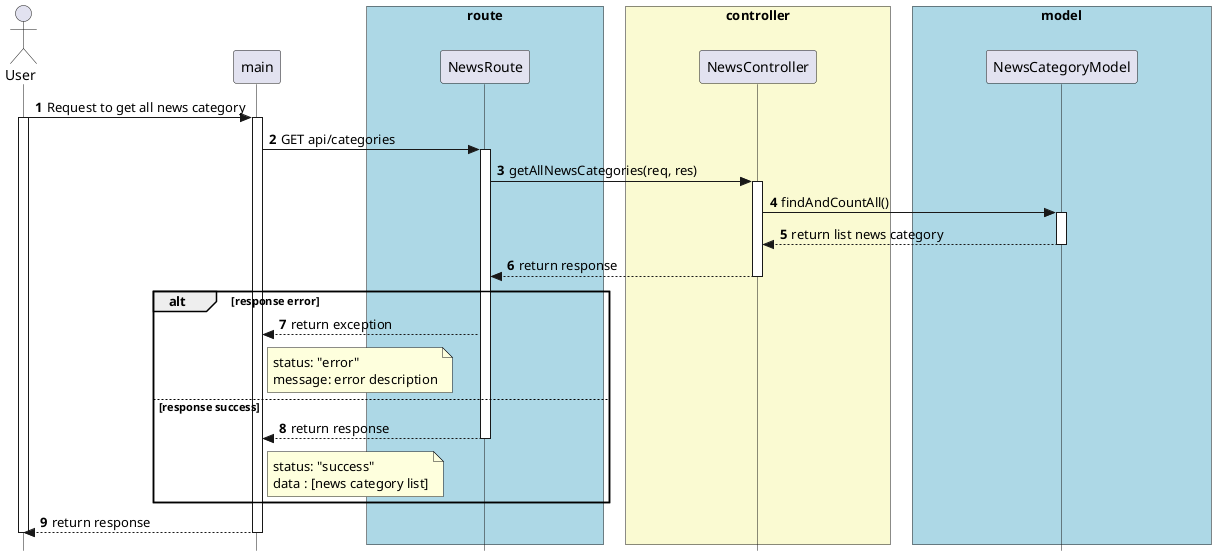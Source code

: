 '

@startuml


skinparam style strictuml

skinparam lifelineStrategy solid

skinparam ParticipantPadding 70

skinparam BoxPadding 10

autonumber

actor User as User


participant main as main


box "route" #lightBlue

participant NewsRoute as NewsRoute

end box


box "controller" #LightGoldenRodYellow
participant NewsController as NewsController

end box


box "model" #lightBlue
participant NewsCategoryModel as NewsCategoryModel

end box


User -> main: Request to get all news category
activate User
activate main

main -> NewsRoute: GET api/categories
activate NewsRoute


NewsRoute -> NewsController: getAllNewsCategories(req, res)
activate NewsController

NewsController -> NewsCategoryModel: findAndCountAll()

activate NewsCategoryModel

NewsCategoryModel --> NewsController: return list news category

deactivate NewsCategoryModel

NewsController --> NewsRoute: return response

deactivate NewsController

alt response error
  NewsRoute --> main: return exception
  note right of main
    status: "error"
    message: error description
  end note
else response success
  NewsRoute --> main: return response
  deactivate NewsRoute

  note right of main
    status: "success"
    data : [news category list]
  end note
end
main --> User: return response
deactivate main
deactivate User

@enduml

